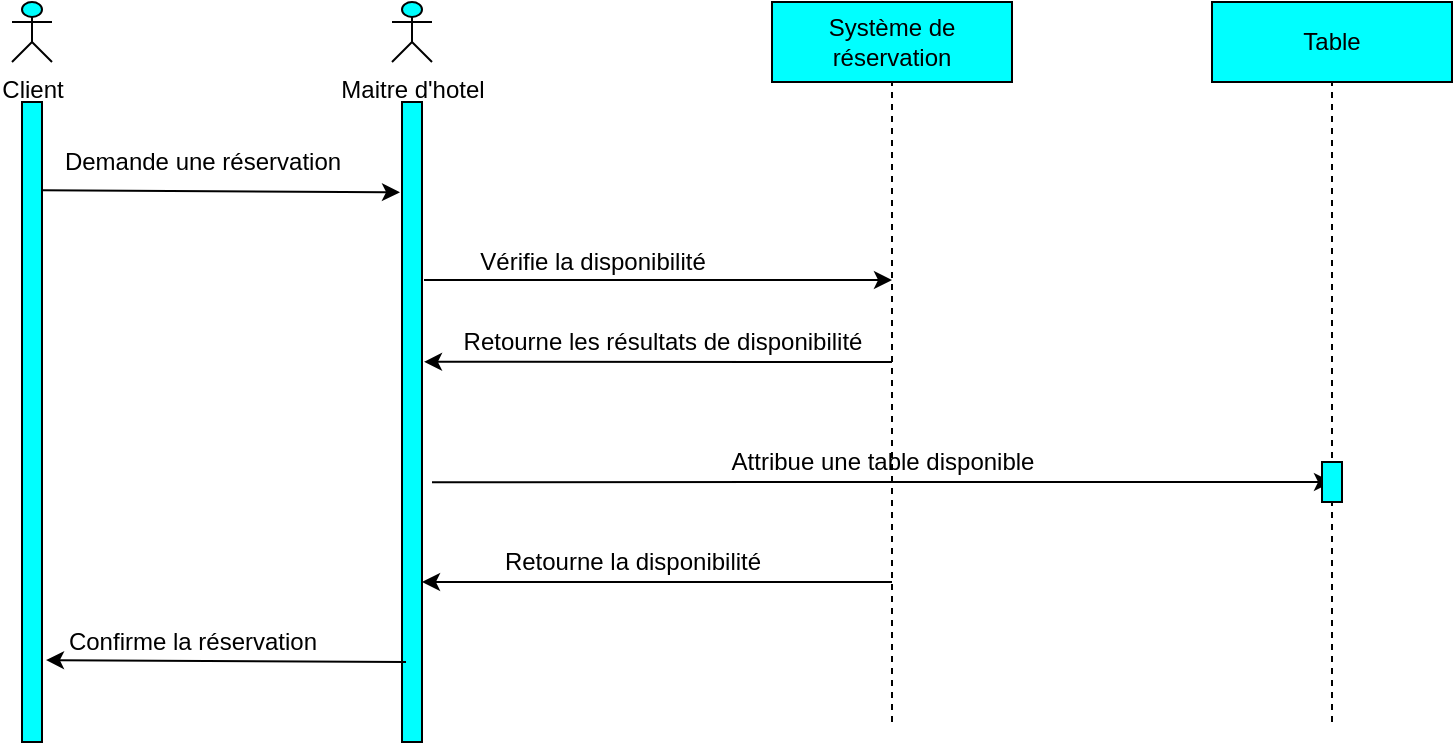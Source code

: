 <mxfile version="13.9.9" type="device"><diagram id="HMTAaH6I2njk79zowiEF" name="Page-2"><mxGraphModel dx="1108" dy="502" grid="1" gridSize="10" guides="1" tooltips="1" connect="1" arrows="1" fold="1" page="1" pageScale="1" pageWidth="827" pageHeight="1169" math="0" shadow="0"><root><mxCell id="v0-OJgGxFvqNPlyrK3Xr-0"/><mxCell id="v0-OJgGxFvqNPlyrK3Xr-1" parent="v0-OJgGxFvqNPlyrK3Xr-0"/><mxCell id="v0-OJgGxFvqNPlyrK3Xr-2" value="Client" style="shape=umlActor;verticalLabelPosition=bottom;verticalAlign=top;html=1;outlineConnect=0;fillColor=#00FFFF;" vertex="1" parent="v0-OJgGxFvqNPlyrK3Xr-1"><mxGeometry x="80" y="40" width="20" height="30" as="geometry"/></mxCell><mxCell id="v0-OJgGxFvqNPlyrK3Xr-3" value="Maitre d'hotel" style="shape=umlActor;verticalLabelPosition=bottom;verticalAlign=top;html=1;outlineConnect=0;fillColor=#00FFFF;" vertex="1" parent="v0-OJgGxFvqNPlyrK3Xr-1"><mxGeometry x="270" y="40" width="20" height="30" as="geometry"/></mxCell><mxCell id="v0-OJgGxFvqNPlyrK3Xr-4" value="Système de réservation" style="rounded=0;whiteSpace=wrap;html=1;fillColor=#00FFFF;" vertex="1" parent="v0-OJgGxFvqNPlyrK3Xr-1"><mxGeometry x="460" y="40" width="120" height="40" as="geometry"/></mxCell><mxCell id="VroKoOtLyObdCSsjJLQH-0" value="Table" style="rounded=0;whiteSpace=wrap;html=1;fillColor=#00FFFF;" vertex="1" parent="v0-OJgGxFvqNPlyrK3Xr-1"><mxGeometry x="680" y="40" width="120" height="40" as="geometry"/></mxCell><mxCell id="VroKoOtLyObdCSsjJLQH-1" value="" style="rounded=0;whiteSpace=wrap;html=1;fillColor=#00FFFF;" vertex="1" parent="v0-OJgGxFvqNPlyrK3Xr-1"><mxGeometry x="85" y="90" width="10" height="320" as="geometry"/></mxCell><mxCell id="VroKoOtLyObdCSsjJLQH-2" value="" style="rounded=0;whiteSpace=wrap;html=1;fillColor=#00FFFF;" vertex="1" parent="v0-OJgGxFvqNPlyrK3Xr-1"><mxGeometry x="275" y="90" width="10" height="320" as="geometry"/></mxCell><mxCell id="VroKoOtLyObdCSsjJLQH-3" value="" style="endArrow=none;dashed=1;html=1;entryX=0.5;entryY=1;entryDx=0;entryDy=0;" edge="1" parent="v0-OJgGxFvqNPlyrK3Xr-1" target="v0-OJgGxFvqNPlyrK3Xr-4"><mxGeometry width="50" height="50" relative="1" as="geometry"><mxPoint x="520" y="400" as="sourcePoint"/><mxPoint x="520" y="100" as="targetPoint"/></mxGeometry></mxCell><mxCell id="VroKoOtLyObdCSsjJLQH-5" value="" style="endArrow=none;dashed=1;html=1;entryX=0.5;entryY=1;entryDx=0;entryDy=0;" edge="1" parent="v0-OJgGxFvqNPlyrK3Xr-1" target="VroKoOtLyObdCSsjJLQH-0"><mxGeometry width="50" height="50" relative="1" as="geometry"><mxPoint x="740" y="400" as="sourcePoint"/><mxPoint x="690" y="220" as="targetPoint"/></mxGeometry></mxCell><mxCell id="VroKoOtLyObdCSsjJLQH-6" value="" style="endArrow=classic;html=1;exitX=1;exitY=0.138;exitDx=0;exitDy=0;exitPerimeter=0;entryX=-0.1;entryY=0.141;entryDx=0;entryDy=0;entryPerimeter=0;" edge="1" parent="v0-OJgGxFvqNPlyrK3Xr-1" source="VroKoOtLyObdCSsjJLQH-1" target="VroKoOtLyObdCSsjJLQH-2"><mxGeometry width="50" height="50" relative="1" as="geometry"><mxPoint x="250" y="300" as="sourcePoint"/><mxPoint x="300" y="250" as="targetPoint"/></mxGeometry></mxCell><mxCell id="VroKoOtLyObdCSsjJLQH-7" value="Demande une réservation" style="text;html=1;align=center;verticalAlign=middle;resizable=0;points=[];autosize=1;" vertex="1" parent="v0-OJgGxFvqNPlyrK3Xr-1"><mxGeometry x="100" y="110" width="150" height="20" as="geometry"/></mxCell><mxCell id="VroKoOtLyObdCSsjJLQH-8" value="" style="endArrow=classic;html=1;exitX=1.1;exitY=0.278;exitDx=0;exitDy=0;exitPerimeter=0;" edge="1" parent="v0-OJgGxFvqNPlyrK3Xr-1" source="VroKoOtLyObdCSsjJLQH-2"><mxGeometry width="50" height="50" relative="1" as="geometry"><mxPoint x="370" y="300" as="sourcePoint"/><mxPoint x="520" y="179" as="targetPoint"/></mxGeometry></mxCell><mxCell id="VroKoOtLyObdCSsjJLQH-9" value="Vérifie la disponibilité" style="text;html=1;align=center;verticalAlign=middle;resizable=0;points=[];autosize=1;" vertex="1" parent="v0-OJgGxFvqNPlyrK3Xr-1"><mxGeometry x="305" y="160" width="130" height="20" as="geometry"/></mxCell><mxCell id="VroKoOtLyObdCSsjJLQH-10" value="" style="endArrow=classic;html=1;entryX=1.1;entryY=0.406;entryDx=0;entryDy=0;entryPerimeter=0;" edge="1" parent="v0-OJgGxFvqNPlyrK3Xr-1" target="VroKoOtLyObdCSsjJLQH-2"><mxGeometry width="50" height="50" relative="1" as="geometry"><mxPoint x="520" y="220" as="sourcePoint"/><mxPoint x="430" y="240" as="targetPoint"/></mxGeometry></mxCell><mxCell id="VroKoOtLyObdCSsjJLQH-11" value="Retourne les résultats de disponibilité" style="text;html=1;align=center;verticalAlign=middle;resizable=0;points=[];autosize=1;" vertex="1" parent="v0-OJgGxFvqNPlyrK3Xr-1"><mxGeometry x="300" y="200" width="210" height="20" as="geometry"/></mxCell><mxCell id="VroKoOtLyObdCSsjJLQH-13" value="" style="endArrow=classic;html=1;exitX=1.5;exitY=0.594;exitDx=0;exitDy=0;exitPerimeter=0;" edge="1" parent="v0-OJgGxFvqNPlyrK3Xr-1" source="VroKoOtLyObdCSsjJLQH-2"><mxGeometry width="50" height="50" relative="1" as="geometry"><mxPoint x="380" y="330" as="sourcePoint"/><mxPoint x="740" y="280" as="targetPoint"/></mxGeometry></mxCell><mxCell id="VroKoOtLyObdCSsjJLQH-14" value="Attribue une table disponible" style="text;html=1;align=center;verticalAlign=middle;resizable=0;points=[];autosize=1;" vertex="1" parent="v0-OJgGxFvqNPlyrK3Xr-1"><mxGeometry x="430" y="260" width="170" height="20" as="geometry"/></mxCell><mxCell id="VroKoOtLyObdCSsjJLQH-16" value="" style="endArrow=classic;html=1;entryX=1.2;entryY=0.872;entryDx=0;entryDy=0;entryPerimeter=0;exitX=0.2;exitY=0.875;exitDx=0;exitDy=0;exitPerimeter=0;" edge="1" parent="v0-OJgGxFvqNPlyrK3Xr-1" source="VroKoOtLyObdCSsjJLQH-2" target="VroKoOtLyObdCSsjJLQH-1"><mxGeometry width="50" height="50" relative="1" as="geometry"><mxPoint x="270" y="370" as="sourcePoint"/><mxPoint x="220" y="380" as="targetPoint"/></mxGeometry></mxCell><mxCell id="VroKoOtLyObdCSsjJLQH-18" value="" style="endArrow=classic;html=1;entryX=1;entryY=0.75;entryDx=0;entryDy=0;" edge="1" parent="v0-OJgGxFvqNPlyrK3Xr-1" target="VroKoOtLyObdCSsjJLQH-2"><mxGeometry width="50" height="50" relative="1" as="geometry"><mxPoint x="520" y="330" as="sourcePoint"/><mxPoint x="350" y="280" as="targetPoint"/></mxGeometry></mxCell><mxCell id="VroKoOtLyObdCSsjJLQH-19" value="Retourne la disponibilité" style="text;html=1;align=center;verticalAlign=middle;resizable=0;points=[];autosize=1;" vertex="1" parent="v0-OJgGxFvqNPlyrK3Xr-1"><mxGeometry x="320" y="310" width="140" height="20" as="geometry"/></mxCell><mxCell id="VroKoOtLyObdCSsjJLQH-20" value="Confirme la réservation" style="text;html=1;align=center;verticalAlign=middle;resizable=0;points=[];autosize=1;" vertex="1" parent="v0-OJgGxFvqNPlyrK3Xr-1"><mxGeometry x="100" y="350" width="140" height="20" as="geometry"/></mxCell><mxCell id="VroKoOtLyObdCSsjJLQH-21" value="" style="rounded=0;whiteSpace=wrap;html=1;fillColor=#00FFFF;" vertex="1" parent="v0-OJgGxFvqNPlyrK3Xr-1"><mxGeometry x="735" y="270" width="10" height="20" as="geometry"/></mxCell></root></mxGraphModel></diagram></mxfile>